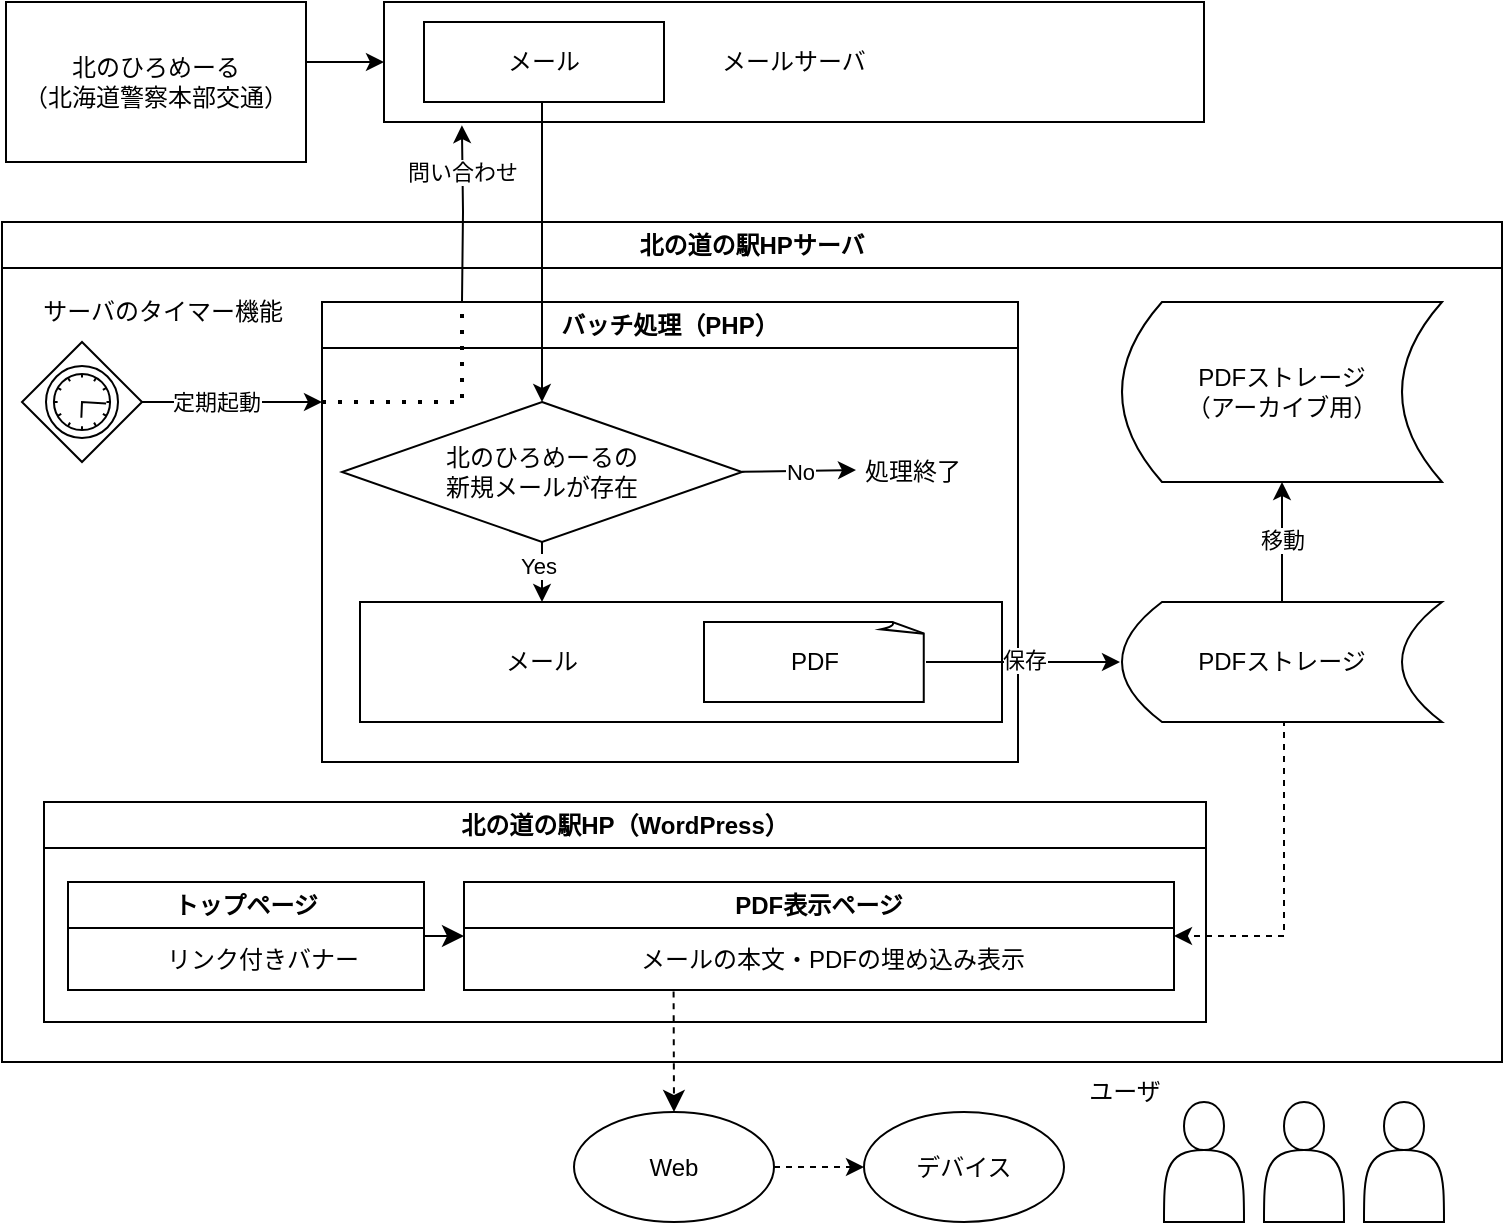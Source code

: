 <mxfile version="24.7.7">
  <diagram name="ページ1" id="-MHORYxmXkgk6OEYyXIY">
    <mxGraphModel dx="881" dy="715" grid="1" gridSize="10" guides="1" tooltips="1" connect="1" arrows="1" fold="1" page="1" pageScale="1" pageWidth="827" pageHeight="1169" math="0" shadow="0">
      <root>
        <mxCell id="0" />
        <mxCell id="1" parent="0" />
        <mxCell id="OlAqE655WdlyNZaHh5r8-6" value="北の道の駅HPサーバ" style="swimlane;whiteSpace=wrap;html=1;startSize=23;" parent="1" vertex="1">
          <mxGeometry x="39" y="170" width="750" height="420" as="geometry" />
        </mxCell>
        <mxCell id="OlAqE655WdlyNZaHh5r8-19" value="" style="points=[[0.25,0.25,0],[0.5,0,0],[0.75,0.25,0],[1,0.5,0],[0.75,0.75,0],[0.5,1,0],[0.25,0.75,0],[0,0.5,0]];shape=mxgraph.bpmn.gateway2;html=1;verticalLabelPosition=bottom;labelBackgroundColor=#ffffff;verticalAlign=top;align=center;perimeter=rhombusPerimeter;outlineConnect=0;outline=standard;symbol=timer;direction=south;" parent="OlAqE655WdlyNZaHh5r8-6" vertex="1">
          <mxGeometry x="10" y="60" width="60" height="60" as="geometry" />
        </mxCell>
        <mxCell id="OlAqE655WdlyNZaHh5r8-20" value="サーバのタイマー機能" style="text;html=1;align=center;verticalAlign=middle;resizable=0;points=[];autosize=1;strokeColor=none;fillColor=none;" parent="OlAqE655WdlyNZaHh5r8-6" vertex="1">
          <mxGeometry x="10" y="30" width="140" height="30" as="geometry" />
        </mxCell>
        <mxCell id="OlAqE655WdlyNZaHh5r8-31" value="" style="edgeStyle=orthogonalEdgeStyle;rounded=0;orthogonalLoop=1;jettySize=auto;html=1;" parent="OlAqE655WdlyNZaHh5r8-6" source="OlAqE655WdlyNZaHh5r8-26" target="OlAqE655WdlyNZaHh5r8-27" edge="1">
          <mxGeometry relative="1" as="geometry" />
        </mxCell>
        <mxCell id="OlAqE655WdlyNZaHh5r8-41" value="移動" style="edgeLabel;html=1;align=center;verticalAlign=middle;resizable=0;points=[];" parent="OlAqE655WdlyNZaHh5r8-31" vertex="1" connectable="0">
          <mxGeometry x="0.047" relative="1" as="geometry">
            <mxPoint as="offset" />
          </mxGeometry>
        </mxCell>
        <mxCell id="OlAqE655WdlyNZaHh5r8-26" value="PDFストレージ" style="shape=dataStorage;whiteSpace=wrap;html=1;fixedSize=1;" parent="OlAqE655WdlyNZaHh5r8-6" vertex="1">
          <mxGeometry x="560" y="190" width="160" height="60" as="geometry" />
        </mxCell>
        <mxCell id="OlAqE655WdlyNZaHh5r8-27" value="PDFストレージ&lt;div&gt;（アーカイブ用）&lt;/div&gt;" style="shape=dataStorage;whiteSpace=wrap;html=1;fixedSize=1;" parent="OlAqE655WdlyNZaHh5r8-6" vertex="1">
          <mxGeometry x="560" y="40" width="160" height="90" as="geometry" />
        </mxCell>
        <mxCell id="OlAqE655WdlyNZaHh5r8-35" value="バッチ処理（PHP）" style="swimlane;whiteSpace=wrap;html=1;" parent="OlAqE655WdlyNZaHh5r8-6" vertex="1">
          <mxGeometry x="160" y="40" width="348" height="230" as="geometry" />
        </mxCell>
        <mxCell id="OlAqE655WdlyNZaHh5r8-39" value="" style="rounded=0;whiteSpace=wrap;html=1;" parent="OlAqE655WdlyNZaHh5r8-35" vertex="1">
          <mxGeometry x="19" y="150" width="321" height="60" as="geometry" />
        </mxCell>
        <mxCell id="OlAqE655WdlyNZaHh5r8-63" value="" style="edgeStyle=orthogonalEdgeStyle;rounded=0;orthogonalLoop=1;jettySize=auto;html=1;" parent="OlAqE655WdlyNZaHh5r8-35" source="OlAqE655WdlyNZaHh5r8-60" edge="1">
          <mxGeometry relative="1" as="geometry">
            <mxPoint x="110" y="150" as="targetPoint" />
          </mxGeometry>
        </mxCell>
        <mxCell id="OlAqE655WdlyNZaHh5r8-64" value="Yes" style="edgeLabel;html=1;align=center;verticalAlign=middle;resizable=0;points=[];" parent="OlAqE655WdlyNZaHh5r8-63" vertex="1" connectable="0">
          <mxGeometry x="-0.234" y="-2" relative="1" as="geometry">
            <mxPoint as="offset" />
          </mxGeometry>
        </mxCell>
        <mxCell id="OlAqE655WdlyNZaHh5r8-60" value="北のひろめーるの&lt;div&gt;新規メールが存在&lt;/div&gt;" style="rhombus;whiteSpace=wrap;html=1;" parent="OlAqE655WdlyNZaHh5r8-35" vertex="1">
          <mxGeometry x="10" y="50" width="200" height="70" as="geometry" />
        </mxCell>
        <mxCell id="OlAqE655WdlyNZaHh5r8-71" value="処理終了" style="text;html=1;align=center;verticalAlign=middle;resizable=0;points=[];autosize=1;strokeColor=none;fillColor=none;" parent="OlAqE655WdlyNZaHh5r8-35" vertex="1">
          <mxGeometry x="260" y="70" width="70" height="30" as="geometry" />
        </mxCell>
        <mxCell id="OlAqE655WdlyNZaHh5r8-69" value="" style="edgeStyle=none;orthogonalLoop=1;jettySize=auto;html=1;rounded=0;entryX=0.1;entryY=0.467;entryDx=0;entryDy=0;entryPerimeter=0;" parent="OlAqE655WdlyNZaHh5r8-35" target="OlAqE655WdlyNZaHh5r8-71" edge="1">
          <mxGeometry width="100" relative="1" as="geometry">
            <mxPoint x="210" y="84.88" as="sourcePoint" />
            <mxPoint x="250" y="84.88" as="targetPoint" />
            <Array as="points" />
          </mxGeometry>
        </mxCell>
        <mxCell id="OlAqE655WdlyNZaHh5r8-70" value="No" style="edgeLabel;html=1;align=center;verticalAlign=middle;resizable=0;points=[];" parent="OlAqE655WdlyNZaHh5r8-69" vertex="1" connectable="0">
          <mxGeometry x="0.04" relative="1" as="geometry">
            <mxPoint x="-1" as="offset" />
          </mxGeometry>
        </mxCell>
        <mxCell id="OlAqE655WdlyNZaHh5r8-140" value="" style="endArrow=none;dashed=1;html=1;dashPattern=1 3;strokeWidth=2;rounded=0;edgeStyle=orthogonalEdgeStyle;" parent="OlAqE655WdlyNZaHh5r8-35" edge="1">
          <mxGeometry width="50" height="50" relative="1" as="geometry">
            <mxPoint y="50" as="sourcePoint" />
            <mxPoint x="70" as="targetPoint" />
            <Array as="points">
              <mxPoint x="70" y="50" />
            </Array>
          </mxGeometry>
        </mxCell>
        <mxCell id="OlAqE655WdlyNZaHh5r8-149" value="メール" style="text;html=1;align=center;verticalAlign=middle;whiteSpace=wrap;rounded=0;" parent="OlAqE655WdlyNZaHh5r8-35" vertex="1">
          <mxGeometry x="80" y="165" width="60" height="30" as="geometry" />
        </mxCell>
        <mxCell id="OlAqE655WdlyNZaHh5r8-150" value="PDF" style="whiteSpace=wrap;html=1;shape=mxgraph.basic.document" parent="OlAqE655WdlyNZaHh5r8-35" vertex="1">
          <mxGeometry x="191" y="160" width="111" height="40" as="geometry" />
        </mxCell>
        <mxCell id="OlAqE655WdlyNZaHh5r8-153" style="edgeStyle=orthogonalEdgeStyle;rounded=0;orthogonalLoop=1;jettySize=auto;html=1;exitX=1;exitY=0.5;exitDx=0;exitDy=0;exitPerimeter=0;" parent="OlAqE655WdlyNZaHh5r8-35" source="OlAqE655WdlyNZaHh5r8-150" edge="1">
          <mxGeometry relative="1" as="geometry">
            <mxPoint x="399" y="180" as="targetPoint" />
            <mxPoint x="330" y="178.8" as="sourcePoint" />
          </mxGeometry>
        </mxCell>
        <mxCell id="OlAqE655WdlyNZaHh5r8-154" value="保存" style="edgeLabel;html=1;align=center;verticalAlign=middle;resizable=0;points=[];" parent="OlAqE655WdlyNZaHh5r8-153" vertex="1" connectable="0">
          <mxGeometry x="-0.009" y="1" relative="1" as="geometry">
            <mxPoint x="-1" y="-1" as="offset" />
          </mxGeometry>
        </mxCell>
        <mxCell id="OlAqE655WdlyNZaHh5r8-21" value="" style="edgeStyle=orthogonalEdgeStyle;rounded=0;orthogonalLoop=1;jettySize=auto;html=1;" parent="OlAqE655WdlyNZaHh5r8-6" source="OlAqE655WdlyNZaHh5r8-19" edge="1">
          <mxGeometry relative="1" as="geometry">
            <mxPoint x="160" y="90" as="targetPoint" />
            <Array as="points">
              <mxPoint x="160" y="90" />
            </Array>
          </mxGeometry>
        </mxCell>
        <mxCell id="OlAqE655WdlyNZaHh5r8-37" value="定期起動" style="edgeLabel;html=1;align=center;verticalAlign=middle;resizable=0;points=[];" parent="OlAqE655WdlyNZaHh5r8-21" vertex="1" connectable="0">
          <mxGeometry x="-0.53" relative="1" as="geometry">
            <mxPoint x="16" as="offset" />
          </mxGeometry>
        </mxCell>
        <mxCell id="OlAqE655WdlyNZaHh5r8-47" value="北の道の駅HP（WordPress&lt;span style=&quot;background-color: initial;&quot;&gt;）&lt;/span&gt;" style="swimlane;whiteSpace=wrap;html=1;fillColor=default;startSize=23;" parent="OlAqE655WdlyNZaHh5r8-6" vertex="1">
          <mxGeometry x="21" y="290" width="581" height="110" as="geometry" />
        </mxCell>
        <mxCell id="T5TPXQN1LWVL3ldUUxb4-9" value="" style="edgeStyle=none;curved=1;rounded=0;orthogonalLoop=1;jettySize=auto;html=1;fontSize=12;startSize=8;endSize=8;entryX=0;entryY=0.5;entryDx=0;entryDy=0;" parent="OlAqE655WdlyNZaHh5r8-47" source="OlAqE655WdlyNZaHh5r8-120" target="T5TPXQN1LWVL3ldUUxb4-5" edge="1">
          <mxGeometry relative="1" as="geometry" />
        </mxCell>
        <mxCell id="OlAqE655WdlyNZaHh5r8-120" value="トップページ" style="swimlane;whiteSpace=wrap;html=1;" parent="OlAqE655WdlyNZaHh5r8-47" vertex="1">
          <mxGeometry x="12" y="40" width="178" height="54" as="geometry" />
        </mxCell>
        <mxCell id="OlAqE655WdlyNZaHh5r8-129" value="リンク付きバナー" style="text;html=1;align=center;verticalAlign=middle;resizable=0;points=[];autosize=1;strokeColor=none;fillColor=none;" parent="OlAqE655WdlyNZaHh5r8-120" vertex="1">
          <mxGeometry x="37" y="24" width="120" height="30" as="geometry" />
        </mxCell>
        <mxCell id="T5TPXQN1LWVL3ldUUxb4-5" value="PDF表示ページ" style="swimlane;whiteSpace=wrap;html=1;startSize=23;" parent="OlAqE655WdlyNZaHh5r8-47" vertex="1">
          <mxGeometry x="210" y="40" width="355" height="54" as="geometry" />
        </mxCell>
        <mxCell id="T5TPXQN1LWVL3ldUUxb4-6" value="メールの本文・PDFの埋め込み表示" style="text;html=1;align=center;verticalAlign=middle;resizable=0;points=[];autosize=1;strokeColor=none;fillColor=none;" parent="T5TPXQN1LWVL3ldUUxb4-5" vertex="1">
          <mxGeometry x="74" y="24" width="220" height="30" as="geometry" />
        </mxCell>
        <mxCell id="OlAqE655WdlyNZaHh5r8-25" value="" style="edgeStyle=orthogonalEdgeStyle;rounded=0;orthogonalLoop=1;jettySize=auto;html=1;entryX=0.095;entryY=1.027;entryDx=0;entryDy=0;entryPerimeter=0;" parent="OlAqE655WdlyNZaHh5r8-6" target="OlAqE655WdlyNZaHh5r8-8" edge="1">
          <mxGeometry relative="1" as="geometry">
            <mxPoint x="230" y="40" as="sourcePoint" />
            <mxPoint x="230" y="-40" as="targetPoint" />
            <Array as="points" />
          </mxGeometry>
        </mxCell>
        <mxCell id="OlAqE655WdlyNZaHh5r8-38" value="問い合わせ" style="edgeLabel;html=1;align=center;verticalAlign=middle;resizable=0;points=[];" parent="OlAqE655WdlyNZaHh5r8-25" vertex="1" connectable="0">
          <mxGeometry x="0.322" relative="1" as="geometry">
            <mxPoint y="-7" as="offset" />
          </mxGeometry>
        </mxCell>
        <mxCell id="OlAqE655WdlyNZaHh5r8-108" style="edgeStyle=elbowEdgeStyle;rounded=0;orthogonalLoop=1;jettySize=auto;html=1;entryX=1;entryY=0.5;entryDx=0;entryDy=0;exitX=0.5;exitY=1;exitDx=0;exitDy=0;dashed=1;" parent="OlAqE655WdlyNZaHh5r8-6" source="OlAqE655WdlyNZaHh5r8-26" target="T5TPXQN1LWVL3ldUUxb4-5" edge="1">
          <mxGeometry relative="1" as="geometry">
            <mxPoint x="541" y="190" as="sourcePoint" />
            <mxPoint x="428" y="355" as="targetPoint" />
            <Array as="points">
              <mxPoint x="641" y="310" />
            </Array>
          </mxGeometry>
        </mxCell>
        <mxCell id="OlAqE655WdlyNZaHh5r8-9" value="" style="edgeStyle=orthogonalEdgeStyle;rounded=0;orthogonalLoop=1;jettySize=auto;html=1;" parent="1" source="OlAqE655WdlyNZaHh5r8-7" target="OlAqE655WdlyNZaHh5r8-8" edge="1">
          <mxGeometry relative="1" as="geometry">
            <Array as="points">
              <mxPoint x="210" y="90" />
              <mxPoint x="210" y="90" />
            </Array>
          </mxGeometry>
        </mxCell>
        <mxCell id="OlAqE655WdlyNZaHh5r8-7" value="北のひろめーる&lt;div&gt;（北海道警察本部交通）&lt;/div&gt;" style="rounded=0;whiteSpace=wrap;html=1;" parent="1" vertex="1">
          <mxGeometry x="41" y="60" width="150" height="80" as="geometry" />
        </mxCell>
        <mxCell id="OlAqE655WdlyNZaHh5r8-8" value="メールサーバ" style="whiteSpace=wrap;html=1;rounded=0;align=center;" parent="1" vertex="1">
          <mxGeometry x="230" y="60" width="410" height="60" as="geometry" />
        </mxCell>
        <mxCell id="OlAqE655WdlyNZaHh5r8-52" value="&lt;div&gt;&lt;br&gt;&lt;/div&gt;&lt;div&gt;&lt;br&gt;&lt;/div&gt;" style="shape=actor;whiteSpace=wrap;html=1;" parent="1" vertex="1">
          <mxGeometry x="670" y="610" width="40" height="60" as="geometry" />
        </mxCell>
        <mxCell id="OlAqE655WdlyNZaHh5r8-53" value="" style="shape=actor;whiteSpace=wrap;html=1;" parent="1" vertex="1">
          <mxGeometry x="620" y="610" width="40" height="60" as="geometry" />
        </mxCell>
        <mxCell id="OlAqE655WdlyNZaHh5r8-111" value="" style="edgeStyle=orthogonalEdgeStyle;rounded=0;orthogonalLoop=1;jettySize=auto;html=1;dashed=1;" parent="1" source="OlAqE655WdlyNZaHh5r8-87" target="OlAqE655WdlyNZaHh5r8-94" edge="1">
          <mxGeometry relative="1" as="geometry" />
        </mxCell>
        <mxCell id="OlAqE655WdlyNZaHh5r8-87" value="Web" style="ellipse;whiteSpace=wrap;html=1;" parent="1" vertex="1">
          <mxGeometry x="325" y="615" width="100" height="55" as="geometry" />
        </mxCell>
        <mxCell id="OlAqE655WdlyNZaHh5r8-94" value="デバイス" style="ellipse;whiteSpace=wrap;html=1;" parent="1" vertex="1">
          <mxGeometry x="470" y="615" width="100" height="55" as="geometry" />
        </mxCell>
        <mxCell id="OlAqE655WdlyNZaHh5r8-96" value="ユーザ" style="text;html=1;align=center;verticalAlign=middle;resizable=0;points=[];autosize=1;strokeColor=none;fillColor=none;" parent="1" vertex="1">
          <mxGeometry x="570" y="590" width="60" height="30" as="geometry" />
        </mxCell>
        <mxCell id="OlAqE655WdlyNZaHh5r8-135" style="edgeStyle=elbowEdgeStyle;rounded=0;orthogonalLoop=1;jettySize=auto;html=1;entryX=0.5;entryY=0;entryDx=0;entryDy=0;" parent="1" source="OlAqE655WdlyNZaHh5r8-131" target="OlAqE655WdlyNZaHh5r8-60" edge="1">
          <mxGeometry relative="1" as="geometry" />
        </mxCell>
        <mxCell id="OlAqE655WdlyNZaHh5r8-131" value="メール" style="rounded=0;whiteSpace=wrap;html=1;" parent="1" vertex="1">
          <mxGeometry x="250" y="70" width="120" height="40" as="geometry" />
        </mxCell>
        <mxCell id="T5TPXQN1LWVL3ldUUxb4-1" value="" style="shape=actor;whiteSpace=wrap;html=1;" parent="1" vertex="1">
          <mxGeometry x="720" y="610" width="40" height="60" as="geometry" />
        </mxCell>
        <mxCell id="T5TPXQN1LWVL3ldUUxb4-7" value="" style="edgeStyle=none;curved=1;rounded=0;orthogonalLoop=1;jettySize=auto;html=1;fontSize=12;startSize=8;endSize=8;entryX=0.5;entryY=0;entryDx=0;entryDy=0;exitX=0.14;exitY=1.026;exitDx=0;exitDy=0;exitPerimeter=0;dashed=1;" parent="1" source="T5TPXQN1LWVL3ldUUxb4-6" target="OlAqE655WdlyNZaHh5r8-87" edge="1">
          <mxGeometry relative="1" as="geometry" />
        </mxCell>
      </root>
    </mxGraphModel>
  </diagram>
</mxfile>
